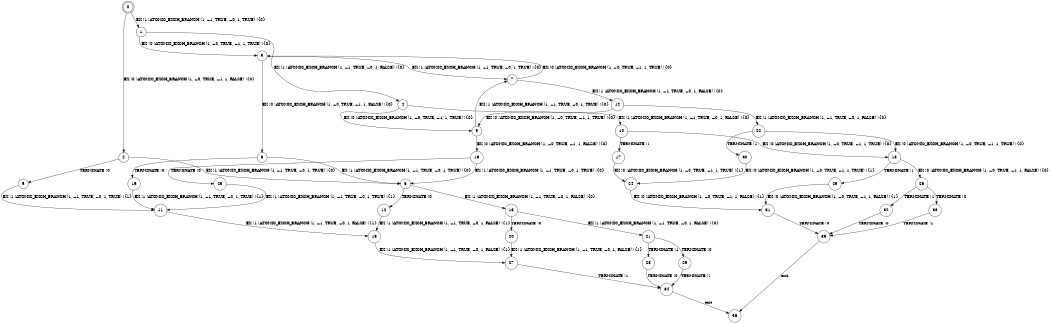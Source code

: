 digraph BCG {
size = "7, 10.5";
center = TRUE;
node [shape = circle];
0 [peripheries = 2];
0 -> 1 [label = "EX !1 !ATOMIC_EXCH_BRANCH (1, +1, TRUE, +0, 1, TRUE) !{0}"];
0 -> 2 [label = "EX !0 !ATOMIC_EXCH_BRANCH (1, +0, TRUE, +1, 1, FALSE) !{0}"];
1 -> 3 [label = "EX !0 !ATOMIC_EXCH_BRANCH (1, +0, TRUE, +1, 1, TRUE) !{0}"];
1 -> 4 [label = "EX !1 !ATOMIC_EXCH_BRANCH (1, +1, TRUE, +0, 1, FALSE) !{0}"];
2 -> 5 [label = "TERMINATE !0"];
2 -> 6 [label = "EX !1 !ATOMIC_EXCH_BRANCH (1, +1, TRUE, +0, 1, TRUE) !{0}"];
3 -> 7 [label = "EX !1 !ATOMIC_EXCH_BRANCH (1, +1, TRUE, +0, 1, TRUE) !{0}"];
3 -> 8 [label = "EX !0 !ATOMIC_EXCH_BRANCH (1, +0, TRUE, +1, 1, FALSE) !{0}"];
4 -> 9 [label = "EX !0 !ATOMIC_EXCH_BRANCH (1, +0, TRUE, +1, 1, TRUE) !{0}"];
4 -> 10 [label = "EX !1 !ATOMIC_EXCH_BRANCH (1, +1, TRUE, +0, 1, FALSE) !{0}"];
5 -> 11 [label = "EX !1 !ATOMIC_EXCH_BRANCH (1, +1, TRUE, +0, 1, TRUE) !{1}"];
6 -> 12 [label = "TERMINATE !0"];
6 -> 13 [label = "EX !1 !ATOMIC_EXCH_BRANCH (1, +1, TRUE, +0, 1, FALSE) !{0}"];
7 -> 14 [label = "EX !1 !ATOMIC_EXCH_BRANCH (1, +1, TRUE, +0, 1, FALSE) !{0}"];
7 -> 3 [label = "EX !0 !ATOMIC_EXCH_BRANCH (1, +0, TRUE, +1, 1, TRUE) !{0}"];
8 -> 15 [label = "TERMINATE !0"];
8 -> 6 [label = "EX !1 !ATOMIC_EXCH_BRANCH (1, +1, TRUE, +0, 1, TRUE) !{0}"];
9 -> 7 [label = "EX !1 !ATOMIC_EXCH_BRANCH (1, +1, TRUE, +0, 1, TRUE) !{0}"];
9 -> 16 [label = "EX !0 !ATOMIC_EXCH_BRANCH (1, +0, TRUE, +1, 1, FALSE) !{0}"];
10 -> 17 [label = "TERMINATE !1"];
10 -> 18 [label = "EX !0 !ATOMIC_EXCH_BRANCH (1, +0, TRUE, +1, 1, TRUE) !{0}"];
11 -> 19 [label = "EX !1 !ATOMIC_EXCH_BRANCH (1, +1, TRUE, +0, 1, FALSE) !{1}"];
12 -> 19 [label = "EX !1 !ATOMIC_EXCH_BRANCH (1, +1, TRUE, +0, 1, FALSE) !{1}"];
13 -> 20 [label = "TERMINATE !0"];
13 -> 21 [label = "EX !1 !ATOMIC_EXCH_BRANCH (1, +1, TRUE, +0, 1, FALSE) !{0}"];
14 -> 22 [label = "EX !1 !ATOMIC_EXCH_BRANCH (1, +1, TRUE, +0, 1, FALSE) !{0}"];
14 -> 9 [label = "EX !0 !ATOMIC_EXCH_BRANCH (1, +0, TRUE, +1, 1, TRUE) !{0}"];
15 -> 11 [label = "EX !1 !ATOMIC_EXCH_BRANCH (1, +1, TRUE, +0, 1, TRUE) !{1}"];
16 -> 23 [label = "TERMINATE !0"];
16 -> 6 [label = "EX !1 !ATOMIC_EXCH_BRANCH (1, +1, TRUE, +0, 1, TRUE) !{0}"];
17 -> 24 [label = "EX !0 !ATOMIC_EXCH_BRANCH (1, +0, TRUE, +1, 1, TRUE) !{1}"];
18 -> 25 [label = "TERMINATE !1"];
18 -> 26 [label = "EX !0 !ATOMIC_EXCH_BRANCH (1, +0, TRUE, +1, 1, FALSE) !{0}"];
19 -> 27 [label = "EX !1 !ATOMIC_EXCH_BRANCH (1, +1, TRUE, +0, 1, FALSE) !{1}"];
20 -> 27 [label = "EX !1 !ATOMIC_EXCH_BRANCH (1, +1, TRUE, +0, 1, FALSE) !{1}"];
21 -> 28 [label = "TERMINATE !1"];
21 -> 29 [label = "TERMINATE !0"];
22 -> 30 [label = "TERMINATE !1"];
22 -> 18 [label = "EX !0 !ATOMIC_EXCH_BRANCH (1, +0, TRUE, +1, 1, TRUE) !{0}"];
23 -> 11 [label = "EX !1 !ATOMIC_EXCH_BRANCH (1, +1, TRUE, +0, 1, TRUE) !{1}"];
24 -> 31 [label = "EX !0 !ATOMIC_EXCH_BRANCH (1, +0, TRUE, +1, 1, FALSE) !{1}"];
25 -> 31 [label = "EX !0 !ATOMIC_EXCH_BRANCH (1, +0, TRUE, +1, 1, FALSE) !{1}"];
26 -> 32 [label = "TERMINATE !1"];
26 -> 33 [label = "TERMINATE !0"];
27 -> 34 [label = "TERMINATE !1"];
28 -> 34 [label = "TERMINATE !0"];
29 -> 34 [label = "TERMINATE !1"];
30 -> 24 [label = "EX !0 !ATOMIC_EXCH_BRANCH (1, +0, TRUE, +1, 1, TRUE) !{1}"];
31 -> 35 [label = "TERMINATE !0"];
32 -> 35 [label = "TERMINATE !0"];
33 -> 35 [label = "TERMINATE !1"];
34 -> 36 [label = "exit"];
35 -> 36 [label = "exit"];
}
